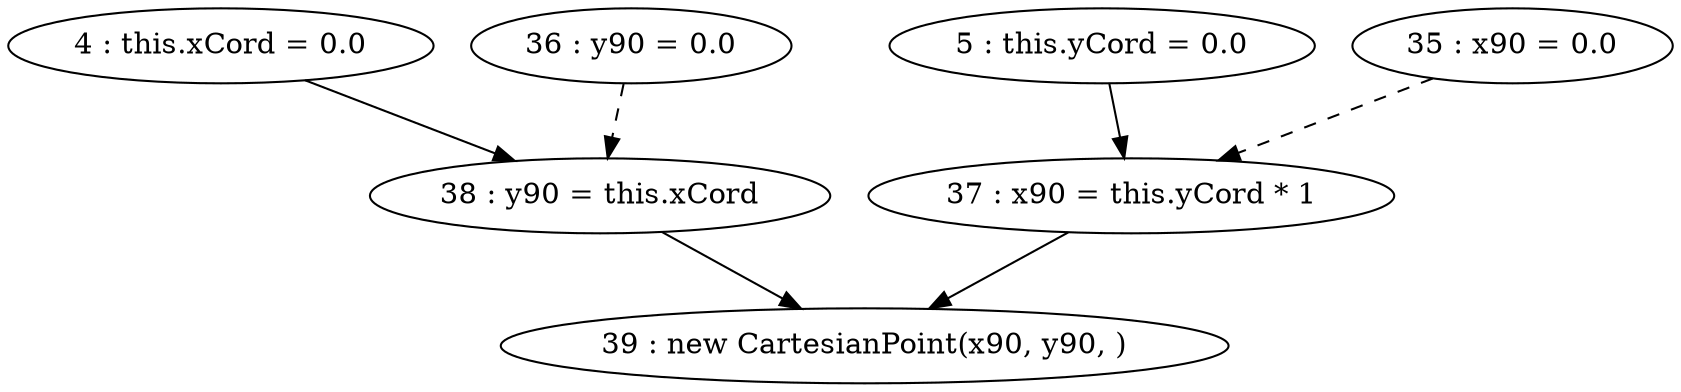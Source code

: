 digraph G {
"4 : this.xCord = 0.0"
"4 : this.xCord = 0.0" -> "38 : y90 = this.xCord"
"5 : this.yCord = 0.0"
"5 : this.yCord = 0.0" -> "37 : x90 = this.yCord * 1"
"35 : x90 = 0.0"
"35 : x90 = 0.0" -> "37 : x90 = this.yCord * 1" [style=dashed]
"36 : y90 = 0.0"
"36 : y90 = 0.0" -> "38 : y90 = this.xCord" [style=dashed]
"37 : x90 = this.yCord * 1"
"37 : x90 = this.yCord * 1" -> "39 : new CartesianPoint(x90, y90, )"
"38 : y90 = this.xCord"
"38 : y90 = this.xCord" -> "39 : new CartesianPoint(x90, y90, )"
"39 : new CartesianPoint(x90, y90, )"
}
